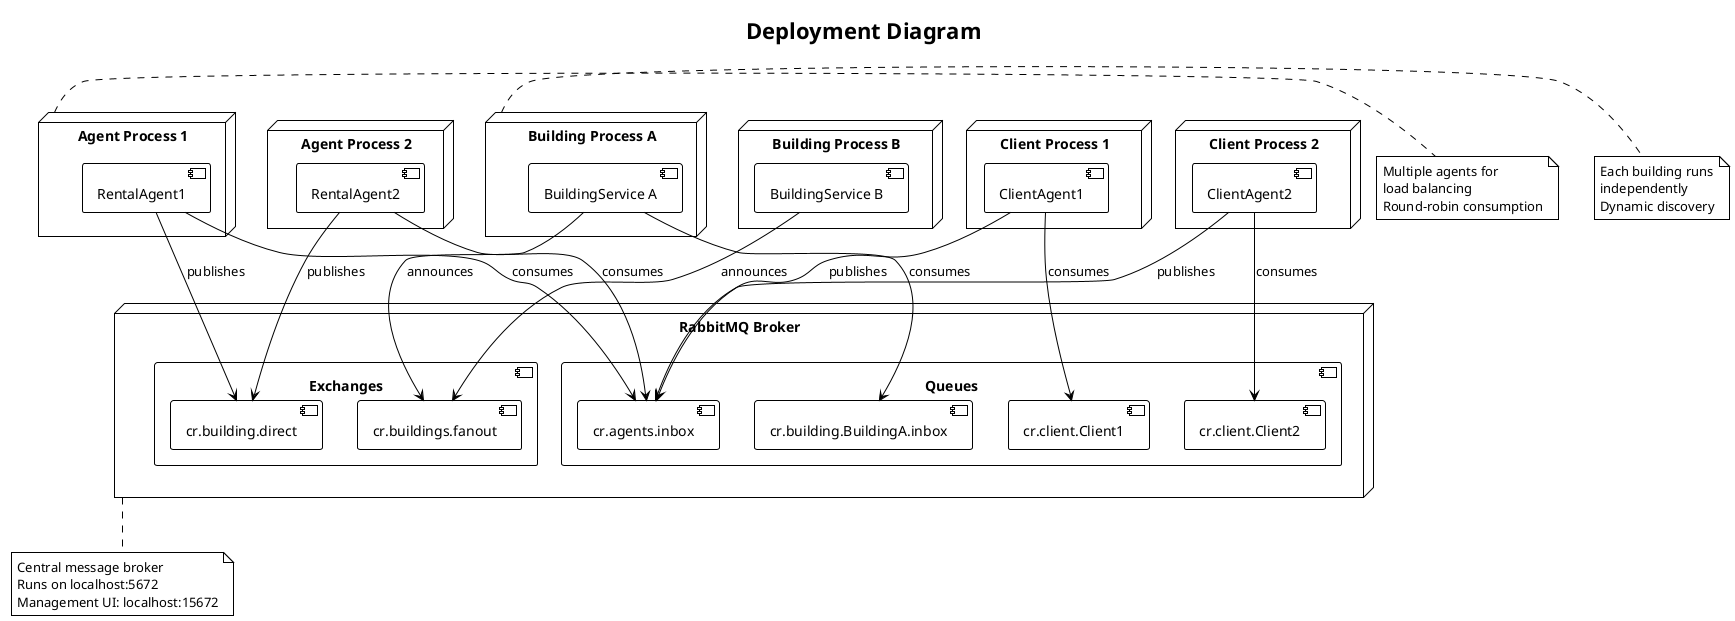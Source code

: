@startuml
!theme plain
title Deployment Diagram

node "RabbitMQ Broker" {
    component "Exchanges" {
        [cr.buildings.fanout]
        [cr.building.direct]
    }
    
    component "Queues" {
        [cr.agents.inbox]
        [cr.building.BuildingA.inbox]
        [cr.client.Client1]
        [cr.client.Client2]
    }
}

node "Agent Process 1" {
    [RentalAgent1]
}

node "Agent Process 2" {
    [RentalAgent2]
}

node "Building Process A" {
    [BuildingService A]
}

node "Building Process B" {
    [BuildingService B]
}

node "Client Process 1" {
    [ClientAgent1]
}

node "Client Process 2" {
    [ClientAgent2]
}

RentalAgent1 --> [cr.agents.inbox] : consumes
RentalAgent2 --> [cr.agents.inbox] : consumes
RentalAgent1 --> [cr.building.direct] : publishes
RentalAgent2 --> [cr.building.direct] : publishes

[BuildingService A] --> [cr.buildings.fanout] : announces
[BuildingService B] --> [cr.buildings.fanout] : announces
[BuildingService A] --> [cr.building.BuildingA.inbox] : consumes

ClientAgent1 --> [cr.agents.inbox] : publishes
ClientAgent2 --> [cr.agents.inbox] : publishes
ClientAgent1 --> [cr.client.Client1] : consumes
ClientAgent2 --> [cr.client.Client2] : consumes

note bottom of "RabbitMQ Broker"
  Central message broker
  Runs on localhost:5672
  Management UI: localhost:15672
end note

note right of "Agent Process 1"
  Multiple agents for
  load balancing
  Round-robin consumption
end note

note right of "Building Process A"
  Each building runs
  independently
  Dynamic discovery
end note

@enduml

